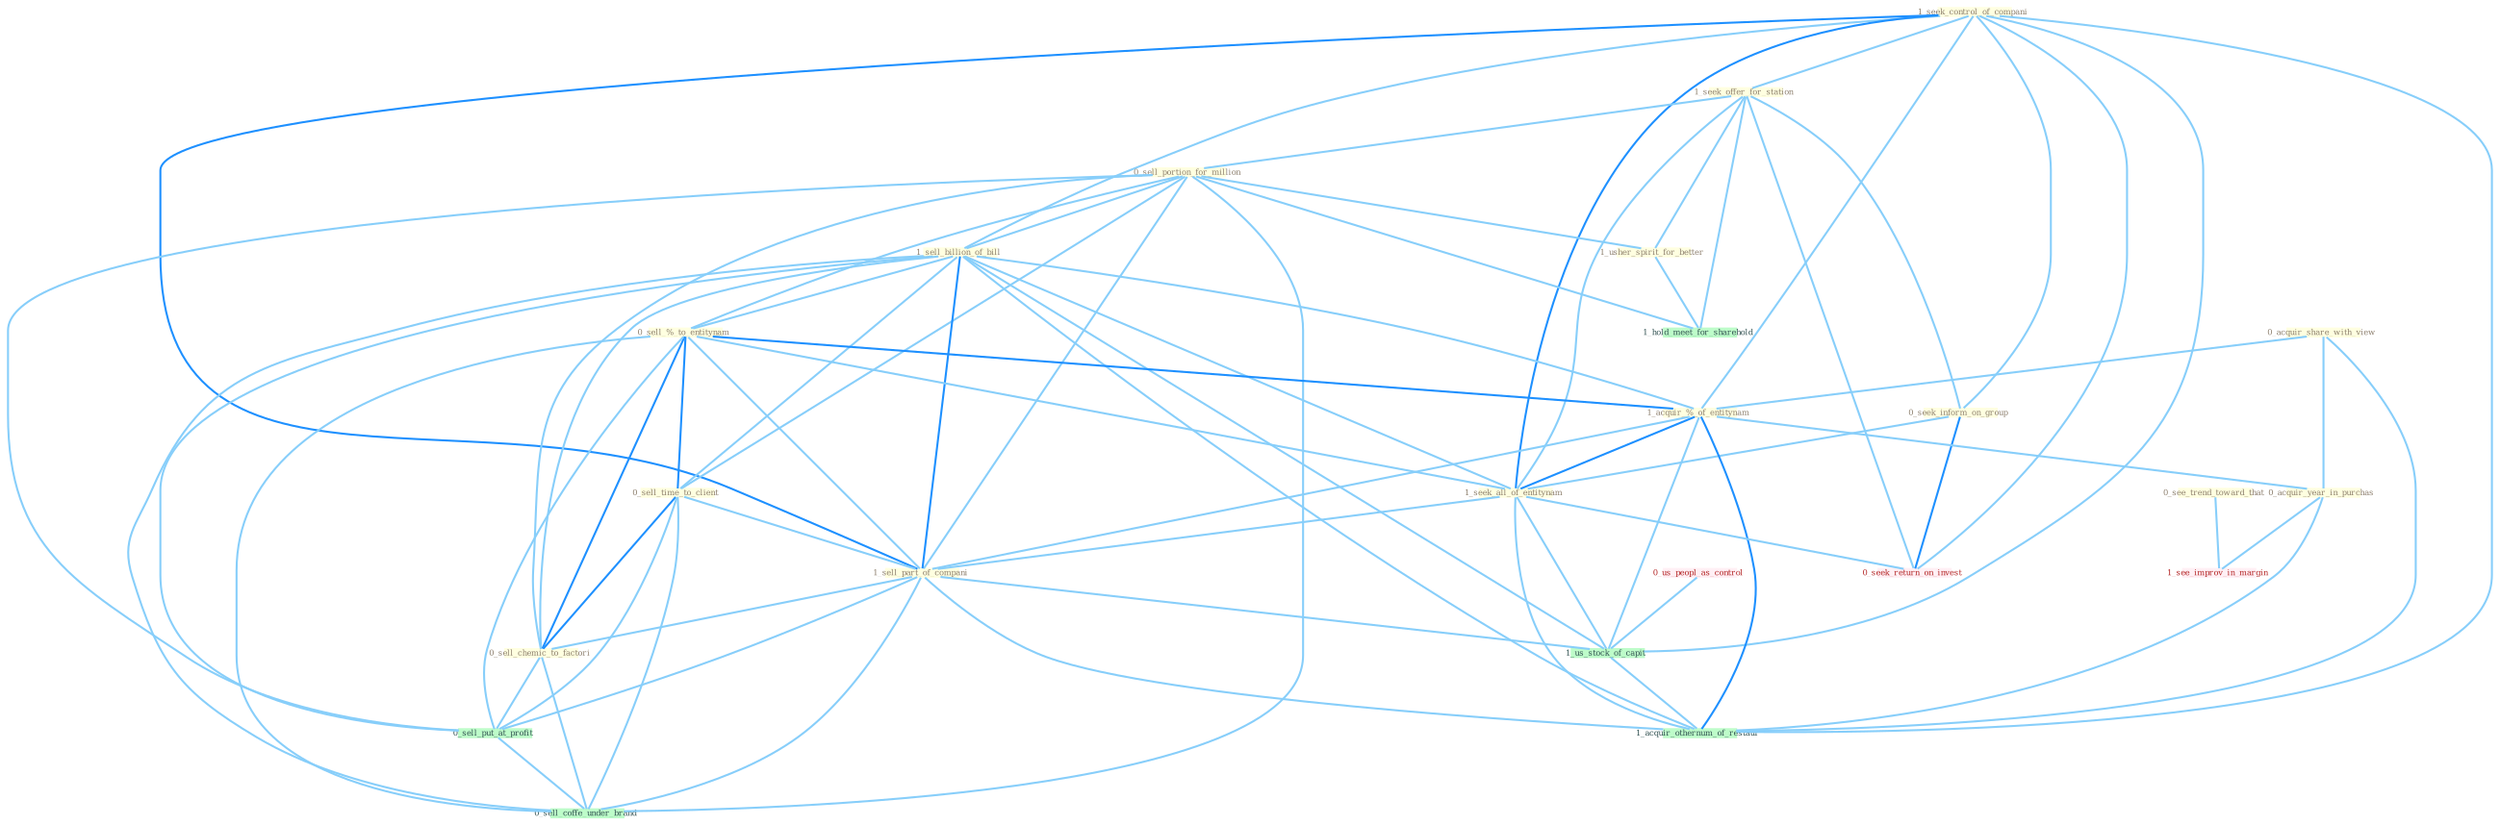 Graph G{ 
    node
    [shape=polygon,style=filled,width=.5,height=.06,color="#BDFCC9",fixedsize=true,fontsize=4,
    fontcolor="#2f4f4f"];
    {node
    [color="#ffffe0", fontcolor="#8b7d6b"] "0_acquir_share_with_view " "0_see_trend_toward_that " "1_seek_control_of_compani " "1_seek_offer_for_station " "0_sell_portion_for_million " "1_sell_billion_of_bill " "0_sell_%_to_entitynam " "0_seek_inform_on_group " "1_acquir_%_of_entitynam " "0_sell_time_to_client " "1_seek_all_of_entitynam " "1_sell_part_of_compani " "0_acquir_year_in_purchas " "1_usher_spirit_for_better " "0_sell_chemic_to_factori "}
{node [color="#fff0f5", fontcolor="#b22222"] "0_us_peopl_as_control " "0_seek_return_on_invest " "1_see_improv_in_margin "}
edge [color="#B0E2FF"];

	"0_acquir_share_with_view " -- "1_acquir_%_of_entitynam " [w="1", color="#87cefa" ];
	"0_acquir_share_with_view " -- "0_acquir_year_in_purchas " [w="1", color="#87cefa" ];
	"0_acquir_share_with_view " -- "1_acquir_othernum_of_restaur " [w="1", color="#87cefa" ];
	"0_see_trend_toward_that " -- "1_see_improv_in_margin " [w="1", color="#87cefa" ];
	"1_seek_control_of_compani " -- "1_seek_offer_for_station " [w="1", color="#87cefa" ];
	"1_seek_control_of_compani " -- "1_sell_billion_of_bill " [w="1", color="#87cefa" ];
	"1_seek_control_of_compani " -- "0_seek_inform_on_group " [w="1", color="#87cefa" ];
	"1_seek_control_of_compani " -- "1_acquir_%_of_entitynam " [w="1", color="#87cefa" ];
	"1_seek_control_of_compani " -- "1_seek_all_of_entitynam " [w="2", color="#1e90ff" , len=0.8];
	"1_seek_control_of_compani " -- "1_sell_part_of_compani " [w="2", color="#1e90ff" , len=0.8];
	"1_seek_control_of_compani " -- "0_seek_return_on_invest " [w="1", color="#87cefa" ];
	"1_seek_control_of_compani " -- "1_us_stock_of_capit " [w="1", color="#87cefa" ];
	"1_seek_control_of_compani " -- "1_acquir_othernum_of_restaur " [w="1", color="#87cefa" ];
	"1_seek_offer_for_station " -- "0_sell_portion_for_million " [w="1", color="#87cefa" ];
	"1_seek_offer_for_station " -- "0_seek_inform_on_group " [w="1", color="#87cefa" ];
	"1_seek_offer_for_station " -- "1_seek_all_of_entitynam " [w="1", color="#87cefa" ];
	"1_seek_offer_for_station " -- "1_usher_spirit_for_better " [w="1", color="#87cefa" ];
	"1_seek_offer_for_station " -- "0_seek_return_on_invest " [w="1", color="#87cefa" ];
	"1_seek_offer_for_station " -- "1_hold_meet_for_sharehold " [w="1", color="#87cefa" ];
	"0_sell_portion_for_million " -- "1_sell_billion_of_bill " [w="1", color="#87cefa" ];
	"0_sell_portion_for_million " -- "0_sell_%_to_entitynam " [w="1", color="#87cefa" ];
	"0_sell_portion_for_million " -- "0_sell_time_to_client " [w="1", color="#87cefa" ];
	"0_sell_portion_for_million " -- "1_sell_part_of_compani " [w="1", color="#87cefa" ];
	"0_sell_portion_for_million " -- "1_usher_spirit_for_better " [w="1", color="#87cefa" ];
	"0_sell_portion_for_million " -- "0_sell_chemic_to_factori " [w="1", color="#87cefa" ];
	"0_sell_portion_for_million " -- "0_sell_put_at_profit " [w="1", color="#87cefa" ];
	"0_sell_portion_for_million " -- "0_sell_coffe_under_brand " [w="1", color="#87cefa" ];
	"0_sell_portion_for_million " -- "1_hold_meet_for_sharehold " [w="1", color="#87cefa" ];
	"1_sell_billion_of_bill " -- "0_sell_%_to_entitynam " [w="1", color="#87cefa" ];
	"1_sell_billion_of_bill " -- "1_acquir_%_of_entitynam " [w="1", color="#87cefa" ];
	"1_sell_billion_of_bill " -- "0_sell_time_to_client " [w="1", color="#87cefa" ];
	"1_sell_billion_of_bill " -- "1_seek_all_of_entitynam " [w="1", color="#87cefa" ];
	"1_sell_billion_of_bill " -- "1_sell_part_of_compani " [w="2", color="#1e90ff" , len=0.8];
	"1_sell_billion_of_bill " -- "0_sell_chemic_to_factori " [w="1", color="#87cefa" ];
	"1_sell_billion_of_bill " -- "0_sell_put_at_profit " [w="1", color="#87cefa" ];
	"1_sell_billion_of_bill " -- "1_us_stock_of_capit " [w="1", color="#87cefa" ];
	"1_sell_billion_of_bill " -- "0_sell_coffe_under_brand " [w="1", color="#87cefa" ];
	"1_sell_billion_of_bill " -- "1_acquir_othernum_of_restaur " [w="1", color="#87cefa" ];
	"0_sell_%_to_entitynam " -- "1_acquir_%_of_entitynam " [w="2", color="#1e90ff" , len=0.8];
	"0_sell_%_to_entitynam " -- "0_sell_time_to_client " [w="2", color="#1e90ff" , len=0.8];
	"0_sell_%_to_entitynam " -- "1_seek_all_of_entitynam " [w="1", color="#87cefa" ];
	"0_sell_%_to_entitynam " -- "1_sell_part_of_compani " [w="1", color="#87cefa" ];
	"0_sell_%_to_entitynam " -- "0_sell_chemic_to_factori " [w="2", color="#1e90ff" , len=0.8];
	"0_sell_%_to_entitynam " -- "0_sell_put_at_profit " [w="1", color="#87cefa" ];
	"0_sell_%_to_entitynam " -- "0_sell_coffe_under_brand " [w="1", color="#87cefa" ];
	"0_seek_inform_on_group " -- "1_seek_all_of_entitynam " [w="1", color="#87cefa" ];
	"0_seek_inform_on_group " -- "0_seek_return_on_invest " [w="2", color="#1e90ff" , len=0.8];
	"1_acquir_%_of_entitynam " -- "1_seek_all_of_entitynam " [w="2", color="#1e90ff" , len=0.8];
	"1_acquir_%_of_entitynam " -- "1_sell_part_of_compani " [w="1", color="#87cefa" ];
	"1_acquir_%_of_entitynam " -- "0_acquir_year_in_purchas " [w="1", color="#87cefa" ];
	"1_acquir_%_of_entitynam " -- "1_us_stock_of_capit " [w="1", color="#87cefa" ];
	"1_acquir_%_of_entitynam " -- "1_acquir_othernum_of_restaur " [w="2", color="#1e90ff" , len=0.8];
	"0_sell_time_to_client " -- "1_sell_part_of_compani " [w="1", color="#87cefa" ];
	"0_sell_time_to_client " -- "0_sell_chemic_to_factori " [w="2", color="#1e90ff" , len=0.8];
	"0_sell_time_to_client " -- "0_sell_put_at_profit " [w="1", color="#87cefa" ];
	"0_sell_time_to_client " -- "0_sell_coffe_under_brand " [w="1", color="#87cefa" ];
	"1_seek_all_of_entitynam " -- "1_sell_part_of_compani " [w="1", color="#87cefa" ];
	"1_seek_all_of_entitynam " -- "0_seek_return_on_invest " [w="1", color="#87cefa" ];
	"1_seek_all_of_entitynam " -- "1_us_stock_of_capit " [w="1", color="#87cefa" ];
	"1_seek_all_of_entitynam " -- "1_acquir_othernum_of_restaur " [w="1", color="#87cefa" ];
	"1_sell_part_of_compani " -- "0_sell_chemic_to_factori " [w="1", color="#87cefa" ];
	"1_sell_part_of_compani " -- "0_sell_put_at_profit " [w="1", color="#87cefa" ];
	"1_sell_part_of_compani " -- "1_us_stock_of_capit " [w="1", color="#87cefa" ];
	"1_sell_part_of_compani " -- "0_sell_coffe_under_brand " [w="1", color="#87cefa" ];
	"1_sell_part_of_compani " -- "1_acquir_othernum_of_restaur " [w="1", color="#87cefa" ];
	"0_acquir_year_in_purchas " -- "1_see_improv_in_margin " [w="1", color="#87cefa" ];
	"0_acquir_year_in_purchas " -- "1_acquir_othernum_of_restaur " [w="1", color="#87cefa" ];
	"1_usher_spirit_for_better " -- "1_hold_meet_for_sharehold " [w="1", color="#87cefa" ];
	"0_sell_chemic_to_factori " -- "0_sell_put_at_profit " [w="1", color="#87cefa" ];
	"0_sell_chemic_to_factori " -- "0_sell_coffe_under_brand " [w="1", color="#87cefa" ];
	"0_us_peopl_as_control " -- "1_us_stock_of_capit " [w="1", color="#87cefa" ];
	"0_sell_put_at_profit " -- "0_sell_coffe_under_brand " [w="1", color="#87cefa" ];
	"1_us_stock_of_capit " -- "1_acquir_othernum_of_restaur " [w="1", color="#87cefa" ];
}